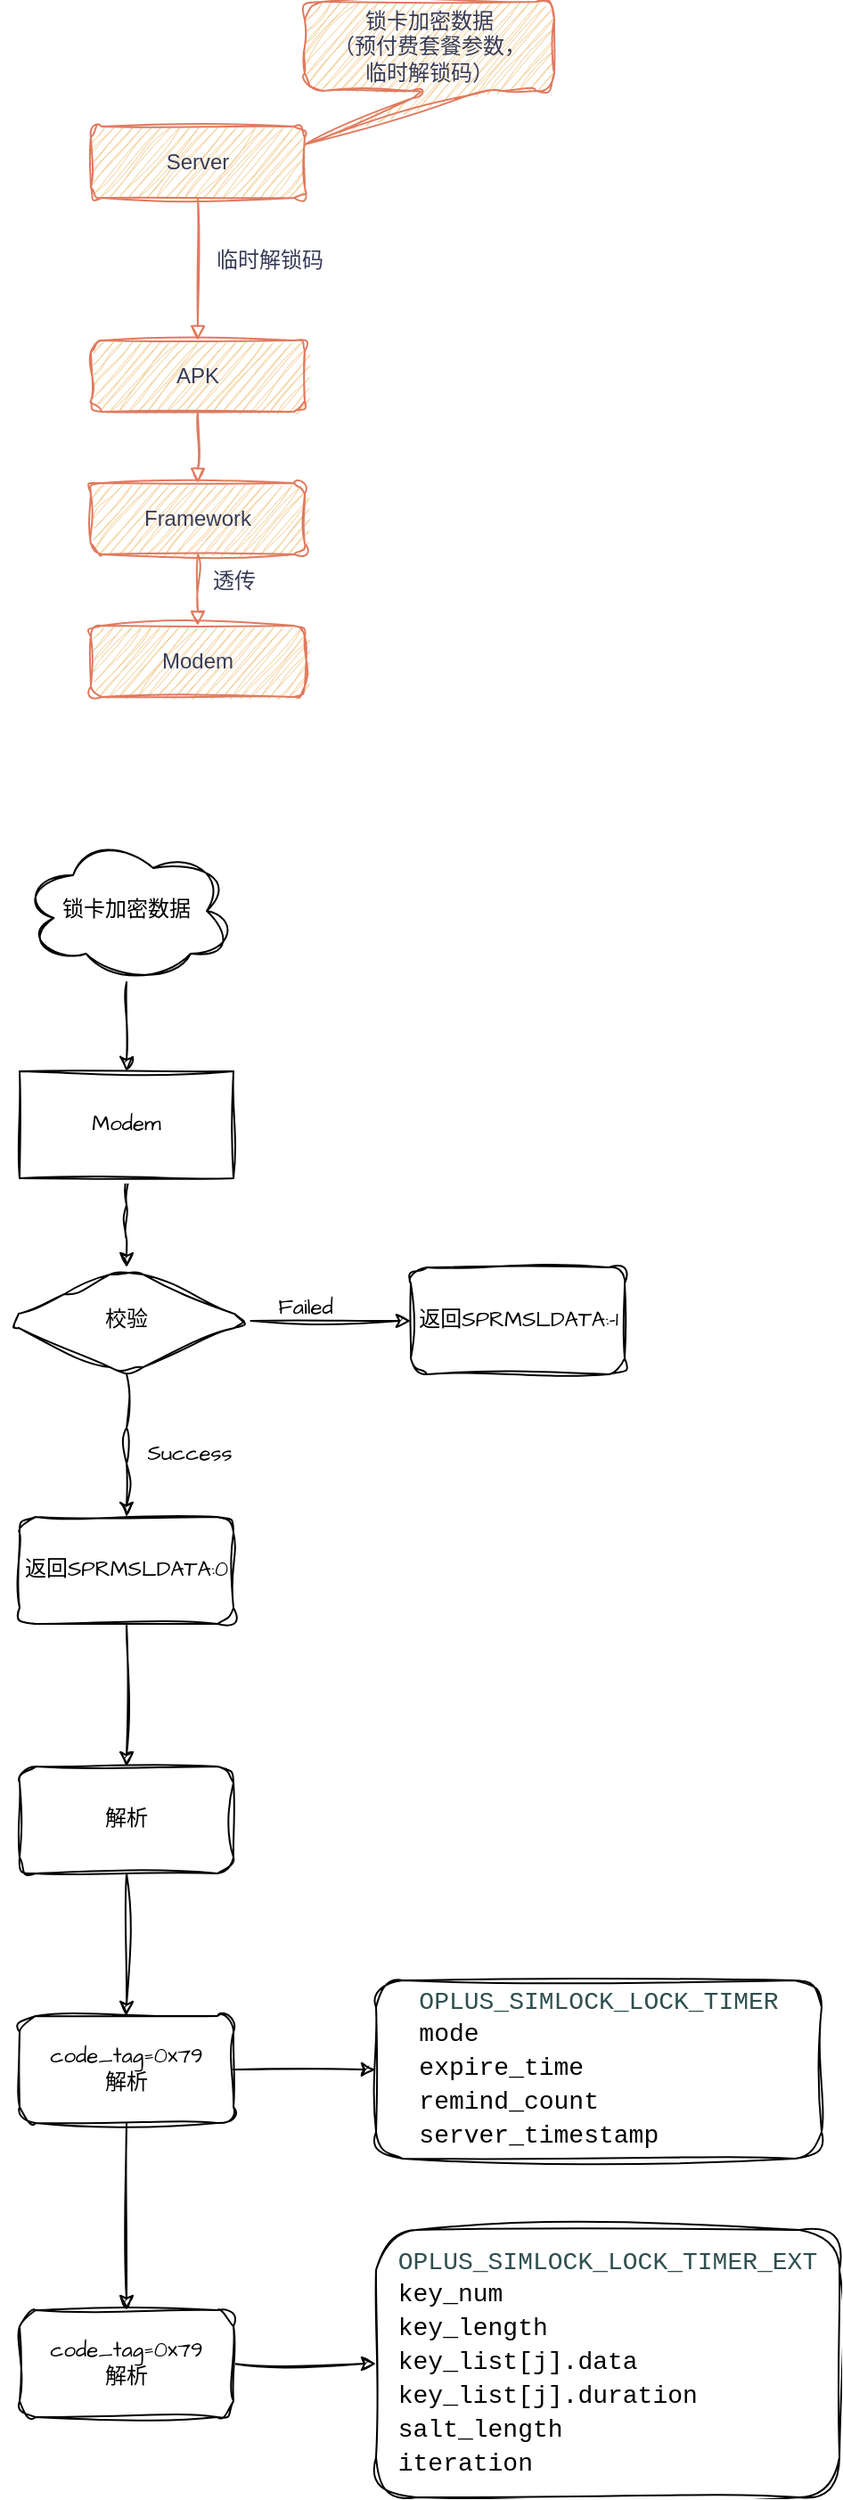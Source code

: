 <mxfile version="25.0.3">
  <diagram id="C5RBs43oDa-KdzZeNtuy" name="Page-1">
    <mxGraphModel dx="1387" dy="796" grid="1" gridSize="10" guides="1" tooltips="1" connect="1" arrows="1" fold="1" page="1" pageScale="1" pageWidth="827" pageHeight="1169" background="none" math="0" shadow="0">
      <root>
        <mxCell id="WIyWlLk6GJQsqaUBKTNV-0" />
        <mxCell id="WIyWlLk6GJQsqaUBKTNV-1" parent="WIyWlLk6GJQsqaUBKTNV-0" />
        <mxCell id="WIyWlLk6GJQsqaUBKTNV-3" value="Server" style="rounded=1;whiteSpace=wrap;html=1;fontSize=12;glass=0;strokeWidth=1;shadow=0;labelBackgroundColor=none;fillColor=#F2CC8F;strokeColor=#E07A5F;fontColor=#393C56;sketch=1;curveFitting=1;jiggle=2;" parent="WIyWlLk6GJQsqaUBKTNV-1" vertex="1">
          <mxGeometry x="160" y="80" width="120" height="40" as="geometry" />
        </mxCell>
        <mxCell id="bElSY56-DvQRiNw679UR-4" style="edgeStyle=orthogonalEdgeStyle;rounded=1;orthogonalLoop=1;jettySize=auto;html=1;exitX=0.5;exitY=1;exitDx=0;exitDy=0;endArrow=block;endFill=0;labelBackgroundColor=none;strokeColor=#E07A5F;fontColor=default;sketch=1;curveFitting=1;jiggle=2;" edge="1" parent="WIyWlLk6GJQsqaUBKTNV-1" source="bElSY56-DvQRiNw679UR-0" target="bElSY56-DvQRiNw679UR-1">
          <mxGeometry relative="1" as="geometry" />
        </mxCell>
        <mxCell id="bElSY56-DvQRiNw679UR-0" value="APK" style="rounded=1;whiteSpace=wrap;html=1;fontSize=12;glass=0;strokeWidth=1;shadow=0;labelBackgroundColor=none;fillColor=#F2CC8F;strokeColor=#E07A5F;fontColor=#393C56;sketch=1;curveFitting=1;jiggle=2;" vertex="1" parent="WIyWlLk6GJQsqaUBKTNV-1">
          <mxGeometry x="160" y="200" width="120" height="40" as="geometry" />
        </mxCell>
        <mxCell id="bElSY56-DvQRiNw679UR-5" value="" style="edgeStyle=orthogonalEdgeStyle;rounded=1;orthogonalLoop=1;jettySize=auto;html=1;endArrow=block;endFill=0;labelBackgroundColor=none;strokeColor=#E07A5F;fontColor=default;sketch=1;curveFitting=1;jiggle=2;" edge="1" parent="WIyWlLk6GJQsqaUBKTNV-1" source="bElSY56-DvQRiNw679UR-1" target="bElSY56-DvQRiNw679UR-2">
          <mxGeometry relative="1" as="geometry" />
        </mxCell>
        <mxCell id="bElSY56-DvQRiNw679UR-1" value="Framework" style="rounded=1;whiteSpace=wrap;html=1;fontSize=12;glass=0;strokeWidth=1;shadow=0;labelBackgroundColor=none;fillColor=#F2CC8F;strokeColor=#E07A5F;fontColor=#393C56;sketch=1;curveFitting=1;jiggle=2;" vertex="1" parent="WIyWlLk6GJQsqaUBKTNV-1">
          <mxGeometry x="160" y="280" width="120" height="40" as="geometry" />
        </mxCell>
        <mxCell id="bElSY56-DvQRiNw679UR-2" value="Modem" style="rounded=1;whiteSpace=wrap;html=1;fontSize=12;glass=0;strokeWidth=1;shadow=0;labelBackgroundColor=none;fillColor=#F2CC8F;strokeColor=#E07A5F;fontColor=#393C56;sketch=1;curveFitting=1;jiggle=2;" vertex="1" parent="WIyWlLk6GJQsqaUBKTNV-1">
          <mxGeometry x="160" y="360" width="120" height="40" as="geometry" />
        </mxCell>
        <mxCell id="bElSY56-DvQRiNw679UR-3" value="" style="endArrow=block;html=1;rounded=1;exitX=0.5;exitY=1;exitDx=0;exitDy=0;endFill=0;labelBackgroundColor=none;strokeColor=#E07A5F;fontColor=default;sketch=1;curveFitting=1;jiggle=2;" edge="1" parent="WIyWlLk6GJQsqaUBKTNV-1" source="WIyWlLk6GJQsqaUBKTNV-3" target="bElSY56-DvQRiNw679UR-0">
          <mxGeometry width="50" height="50" relative="1" as="geometry">
            <mxPoint x="390" y="430" as="sourcePoint" />
            <mxPoint x="440" y="380" as="targetPoint" />
          </mxGeometry>
        </mxCell>
        <mxCell id="bElSY56-DvQRiNw679UR-6" value="锁卡加密数据&lt;div&gt;（预付费套餐参数，&lt;/div&gt;&lt;div&gt;临时解锁码）&lt;/div&gt;" style="shape=callout;whiteSpace=wrap;html=1;perimeter=calloutPerimeter;position2=0;base=30;labelBackgroundColor=none;fillColor=#F2CC8F;strokeColor=#E07A5F;fontColor=#393C56;sketch=1;curveFitting=1;jiggle=2;rounded=1;" vertex="1" parent="WIyWlLk6GJQsqaUBKTNV-1">
          <mxGeometry x="280" y="10" width="140" height="80" as="geometry" />
        </mxCell>
        <mxCell id="bElSY56-DvQRiNw679UR-7" value="临时解锁码" style="text;html=1;align=center;verticalAlign=middle;resizable=0;points=[];autosize=1;strokeColor=none;fillColor=none;labelBackgroundColor=none;fontColor=#393C56;sketch=1;curveFitting=1;jiggle=2;rounded=1;" vertex="1" parent="WIyWlLk6GJQsqaUBKTNV-1">
          <mxGeometry x="220" y="140" width="80" height="30" as="geometry" />
        </mxCell>
        <mxCell id="bElSY56-DvQRiNw679UR-8" value="透传" style="text;html=1;align=center;verticalAlign=middle;resizable=0;points=[];autosize=1;strokeColor=none;fillColor=none;labelBackgroundColor=none;fontColor=#393C56;sketch=1;curveFitting=1;jiggle=2;rounded=1;" vertex="1" parent="WIyWlLk6GJQsqaUBKTNV-1">
          <mxGeometry x="215" y="320" width="50" height="30" as="geometry" />
        </mxCell>
        <mxCell id="bElSY56-DvQRiNw679UR-17" value="" style="edgeStyle=orthogonalEdgeStyle;rounded=1;sketch=1;hachureGap=4;jiggle=2;curveFitting=1;orthogonalLoop=1;jettySize=auto;html=1;fontFamily=Architects Daughter;fontSource=https%3A%2F%2Ffonts.googleapis.com%2Fcss%3Ffamily%3DArchitects%2BDaughter;" edge="1" parent="WIyWlLk6GJQsqaUBKTNV-1" source="bElSY56-DvQRiNw679UR-9" target="bElSY56-DvQRiNw679UR-14">
          <mxGeometry relative="1" as="geometry" />
        </mxCell>
        <mxCell id="bElSY56-DvQRiNw679UR-9" value="Modem" style="rounded=0;whiteSpace=wrap;html=1;sketch=1;hachureGap=4;jiggle=2;curveFitting=1;fontFamily=Architects Daughter;fontSource=https%3A%2F%2Ffonts.googleapis.com%2Fcss%3Ffamily%3DArchitects%2BDaughter;" vertex="1" parent="WIyWlLk6GJQsqaUBKTNV-1">
          <mxGeometry x="120" y="610" width="120" height="60" as="geometry" />
        </mxCell>
        <mxCell id="bElSY56-DvQRiNw679UR-19" value="" style="edgeStyle=orthogonalEdgeStyle;rounded=1;sketch=1;hachureGap=4;jiggle=2;curveFitting=1;orthogonalLoop=1;jettySize=auto;html=1;fontFamily=Architects Daughter;fontSource=https%3A%2F%2Ffonts.googleapis.com%2Fcss%3Ffamily%3DArchitects%2BDaughter;" edge="1" parent="WIyWlLk6GJQsqaUBKTNV-1" source="bElSY56-DvQRiNw679UR-14" target="bElSY56-DvQRiNw679UR-18">
          <mxGeometry relative="1" as="geometry" />
        </mxCell>
        <mxCell id="bElSY56-DvQRiNw679UR-21" value="" style="edgeStyle=orthogonalEdgeStyle;rounded=1;sketch=1;hachureGap=4;jiggle=2;curveFitting=1;orthogonalLoop=1;jettySize=auto;html=1;fontFamily=Architects Daughter;fontSource=https%3A%2F%2Ffonts.googleapis.com%2Fcss%3Ffamily%3DArchitects%2BDaughter;" edge="1" parent="WIyWlLk6GJQsqaUBKTNV-1" source="bElSY56-DvQRiNw679UR-14" target="bElSY56-DvQRiNw679UR-20">
          <mxGeometry relative="1" as="geometry" />
        </mxCell>
        <mxCell id="bElSY56-DvQRiNw679UR-14" value="校验" style="rhombus;whiteSpace=wrap;html=1;rounded=1;sketch=1;hachureGap=4;jiggle=2;curveFitting=1;fontFamily=Architects Daughter;fontSource=https%3A%2F%2Ffonts.googleapis.com%2Fcss%3Ffamily%3DArchitects%2BDaughter;" vertex="1" parent="WIyWlLk6GJQsqaUBKTNV-1">
          <mxGeometry x="110.25" y="720" width="139.5" height="60" as="geometry" />
        </mxCell>
        <mxCell id="bElSY56-DvQRiNw679UR-16" value="" style="edgeStyle=orthogonalEdgeStyle;rounded=1;sketch=1;hachureGap=4;jiggle=2;curveFitting=1;orthogonalLoop=1;jettySize=auto;html=1;fontFamily=Architects Daughter;fontSource=https%3A%2F%2Ffonts.googleapis.com%2Fcss%3Ffamily%3DArchitects%2BDaughter;" edge="1" parent="WIyWlLk6GJQsqaUBKTNV-1" source="bElSY56-DvQRiNw679UR-15" target="bElSY56-DvQRiNw679UR-9">
          <mxGeometry relative="1" as="geometry" />
        </mxCell>
        <mxCell id="bElSY56-DvQRiNw679UR-15" value="锁卡加密数据" style="ellipse;shape=cloud;whiteSpace=wrap;html=1;rounded=1;sketch=1;hachureGap=4;jiggle=2;curveFitting=1;fontFamily=Architects Daughter;fontSource=https%3A%2F%2Ffonts.googleapis.com%2Fcss%3Ffamily%3DArchitects%2BDaughter;" vertex="1" parent="WIyWlLk6GJQsqaUBKTNV-1">
          <mxGeometry x="120" y="480" width="120" height="80" as="geometry" />
        </mxCell>
        <mxCell id="bElSY56-DvQRiNw679UR-18" value="返回SPRMSLDATA:-1" style="whiteSpace=wrap;html=1;fontFamily=Architects Daughter;rounded=1;sketch=1;hachureGap=4;jiggle=2;curveFitting=1;fontSource=https%3A%2F%2Ffonts.googleapis.com%2Fcss%3Ffamily%3DArchitects%2BDaughter;" vertex="1" parent="WIyWlLk6GJQsqaUBKTNV-1">
          <mxGeometry x="339.5" y="720" width="120" height="60" as="geometry" />
        </mxCell>
        <mxCell id="bElSY56-DvQRiNw679UR-26" value="" style="edgeStyle=orthogonalEdgeStyle;rounded=1;sketch=1;hachureGap=4;jiggle=2;curveFitting=1;orthogonalLoop=1;jettySize=auto;html=1;fontFamily=Architects Daughter;fontSource=https%3A%2F%2Ffonts.googleapis.com%2Fcss%3Ffamily%3DArchitects%2BDaughter;" edge="1" parent="WIyWlLk6GJQsqaUBKTNV-1" source="bElSY56-DvQRiNw679UR-20" target="bElSY56-DvQRiNw679UR-25">
          <mxGeometry relative="1" as="geometry" />
        </mxCell>
        <mxCell id="bElSY56-DvQRiNw679UR-20" value="返回SPRMSLDATA:0" style="whiteSpace=wrap;html=1;fontFamily=Architects Daughter;rounded=1;sketch=1;hachureGap=4;jiggle=2;curveFitting=1;fontSource=https%3A%2F%2Ffonts.googleapis.com%2Fcss%3Ffamily%3DArchitects%2BDaughter;" vertex="1" parent="WIyWlLk6GJQsqaUBKTNV-1">
          <mxGeometry x="120" y="860" width="120" height="60" as="geometry" />
        </mxCell>
        <mxCell id="bElSY56-DvQRiNw679UR-22" value="Failed" style="text;html=1;align=center;verticalAlign=middle;resizable=0;points=[];autosize=1;strokeColor=none;fillColor=none;fontFamily=Architects Daughter;fontSource=https%3A%2F%2Ffonts.googleapis.com%2Fcss%3Ffamily%3DArchitects%2BDaughter;" vertex="1" parent="WIyWlLk6GJQsqaUBKTNV-1">
          <mxGeometry x="255" y="728" width="50" height="30" as="geometry" />
        </mxCell>
        <mxCell id="bElSY56-DvQRiNw679UR-23" value="Success" style="text;html=1;align=center;verticalAlign=middle;resizable=0;points=[];autosize=1;strokeColor=none;fillColor=none;fontFamily=Architects Daughter;fontSource=https%3A%2F%2Ffonts.googleapis.com%2Fcss%3Ffamily%3DArchitects%2BDaughter;" vertex="1" parent="WIyWlLk6GJQsqaUBKTNV-1">
          <mxGeometry x="179.75" y="810" width="70" height="30" as="geometry" />
        </mxCell>
        <mxCell id="bElSY56-DvQRiNw679UR-28" value="" style="edgeStyle=orthogonalEdgeStyle;rounded=1;sketch=1;hachureGap=4;jiggle=2;curveFitting=1;orthogonalLoop=1;jettySize=auto;html=1;fontFamily=Architects Daughter;fontSource=https%3A%2F%2Ffonts.googleapis.com%2Fcss%3Ffamily%3DArchitects%2BDaughter;" edge="1" parent="WIyWlLk6GJQsqaUBKTNV-1" source="bElSY56-DvQRiNw679UR-25" target="bElSY56-DvQRiNw679UR-27">
          <mxGeometry relative="1" as="geometry" />
        </mxCell>
        <mxCell id="bElSY56-DvQRiNw679UR-25" value="解析" style="whiteSpace=wrap;html=1;fontFamily=Architects Daughter;rounded=1;sketch=1;hachureGap=4;jiggle=2;curveFitting=1;fontSource=https%3A%2F%2Ffonts.googleapis.com%2Fcss%3Ffamily%3DArchitects%2BDaughter;" vertex="1" parent="WIyWlLk6GJQsqaUBKTNV-1">
          <mxGeometry x="120" y="1000" width="120" height="60" as="geometry" />
        </mxCell>
        <mxCell id="bElSY56-DvQRiNw679UR-30" value="" style="edgeStyle=orthogonalEdgeStyle;rounded=1;sketch=1;hachureGap=4;jiggle=2;curveFitting=1;orthogonalLoop=1;jettySize=auto;html=1;fontFamily=Architects Daughter;fontSource=https%3A%2F%2Ffonts.googleapis.com%2Fcss%3Ffamily%3DArchitects%2BDaughter;" edge="1" parent="WIyWlLk6GJQsqaUBKTNV-1" source="bElSY56-DvQRiNw679UR-27" target="bElSY56-DvQRiNw679UR-29">
          <mxGeometry relative="1" as="geometry" />
        </mxCell>
        <mxCell id="bElSY56-DvQRiNw679UR-32" value="" style="edgeStyle=orthogonalEdgeStyle;rounded=1;sketch=1;hachureGap=4;jiggle=2;curveFitting=1;orthogonalLoop=1;jettySize=auto;html=1;fontFamily=Architects Daughter;fontSource=https%3A%2F%2Ffonts.googleapis.com%2Fcss%3Ffamily%3DArchitects%2BDaughter;" edge="1" parent="WIyWlLk6GJQsqaUBKTNV-1" source="bElSY56-DvQRiNw679UR-27" target="bElSY56-DvQRiNw679UR-31">
          <mxGeometry relative="1" as="geometry" />
        </mxCell>
        <mxCell id="bElSY56-DvQRiNw679UR-27" value="code_tag=0x79&lt;div&gt;解析&lt;/div&gt;" style="whiteSpace=wrap;html=1;fontFamily=Architects Daughter;rounded=1;sketch=1;hachureGap=4;jiggle=2;curveFitting=1;fontSource=https%3A%2F%2Ffonts.googleapis.com%2Fcss%3Ffamily%3DArchitects%2BDaughter;" vertex="1" parent="WIyWlLk6GJQsqaUBKTNV-1">
          <mxGeometry x="120" y="1140" width="120" height="60" as="geometry" />
        </mxCell>
        <mxCell id="bElSY56-DvQRiNw679UR-34" value="" style="edgeStyle=orthogonalEdgeStyle;rounded=1;sketch=1;hachureGap=4;jiggle=2;curveFitting=1;orthogonalLoop=1;jettySize=auto;html=1;fontFamily=Architects Daughter;fontSource=https%3A%2F%2Ffonts.googleapis.com%2Fcss%3Ffamily%3DArchitects%2BDaughter;" edge="1" parent="WIyWlLk6GJQsqaUBKTNV-1" source="bElSY56-DvQRiNw679UR-29" target="bElSY56-DvQRiNw679UR-33">
          <mxGeometry relative="1" as="geometry" />
        </mxCell>
        <mxCell id="bElSY56-DvQRiNw679UR-29" value="code_tag=0x79&lt;div&gt;解析&lt;/div&gt;" style="whiteSpace=wrap;html=1;fontFamily=Architects Daughter;rounded=1;sketch=1;hachureGap=4;jiggle=2;curveFitting=1;fontSource=https%3A%2F%2Ffonts.googleapis.com%2Fcss%3Ffamily%3DArchitects%2BDaughter;" vertex="1" parent="WIyWlLk6GJQsqaUBKTNV-1">
          <mxGeometry x="120" y="1305" width="120" height="60" as="geometry" />
        </mxCell>
        <mxCell id="bElSY56-DvQRiNw679UR-31" value="&lt;span style=&quot;color: rgb(47, 79, 79); font-family: Consolas, &amp;quot;Courier New&amp;quot;, monospace; font-size: 14px; white-space: pre; background-color: rgb(255, 255, 255);&quot;&gt;OPLUS_SIMLOCK_LOCK_TIMER&lt;/span&gt;&lt;div&gt;&lt;div style=&quot;text-align: left; background-color: rgb(255, 255, 255); font-family: Consolas, &amp;quot;Courier New&amp;quot;, monospace; font-size: 14px; line-height: 19px; white-space: pre;&quot;&gt;mode&lt;/div&gt;&lt;/div&gt;&lt;div style=&quot;background-color: rgb(255, 255, 255); font-family: Consolas, &amp;quot;Courier New&amp;quot;, monospace; font-size: 14px; line-height: 19px; white-space: pre;&quot;&gt;&lt;div style=&quot;text-align: left; line-height: 19px;&quot;&gt;expire_time&lt;/div&gt;&lt;div style=&quot;line-height: 19px;&quot;&gt;&lt;div style=&quot;text-align: left; line-height: 19px;&quot;&gt;remind_count&lt;/div&gt;&lt;div style=&quot;line-height: 19px;&quot;&gt;&lt;div style=&quot;text-align: left; line-height: 19px;&quot;&gt;server_timestamp&lt;/div&gt;&lt;/div&gt;&lt;/div&gt;&lt;/div&gt;" style="whiteSpace=wrap;html=1;fontFamily=Architects Daughter;rounded=1;sketch=1;hachureGap=4;jiggle=2;curveFitting=1;fontSource=https%3A%2F%2Ffonts.googleapis.com%2Fcss%3Ffamily%3DArchitects%2BDaughter;" vertex="1" parent="WIyWlLk6GJQsqaUBKTNV-1">
          <mxGeometry x="320" y="1120" width="250" height="100" as="geometry" />
        </mxCell>
        <mxCell id="bElSY56-DvQRiNw679UR-33" value="&lt;span style=&quot;color: rgb(47, 79, 79); font-family: Consolas, &amp;quot;Courier New&amp;quot;, monospace; font-size: 14px; white-space: pre; background-color: rgb(255, 255, 255);&quot;&gt;OPLUS_SIMLOCK_LOCK_TIMER_EXT&lt;/span&gt;&lt;div&gt;&lt;div style=&quot;text-align: left; background-color: rgb(255, 255, 255); font-family: Consolas, &amp;quot;Courier New&amp;quot;, monospace; font-size: 14px; line-height: 19px; white-space: pre;&quot;&gt;key_num&lt;/div&gt;&lt;/div&gt;&lt;div style=&quot;background-color: rgb(255, 255, 255); font-family: Consolas, &amp;quot;Courier New&amp;quot;, monospace; font-size: 14px; line-height: 19px; white-space: pre;&quot;&gt;&lt;div style=&quot;text-align: left; line-height: 19px;&quot;&gt;key_length&lt;/div&gt;&lt;div style=&quot;line-height: 19px;&quot;&gt;&lt;div style=&quot;text-align: left; line-height: 19px;&quot;&gt;key_list[j].data&lt;/div&gt;&lt;div style=&quot;line-height: 19px;&quot;&gt;&lt;div style=&quot;text-align: left; line-height: 19px;&quot;&gt;key_list[j].duration&lt;/div&gt;&lt;div style=&quot;line-height: 19px;&quot;&gt;&lt;div style=&quot;text-align: left; line-height: 19px;&quot;&gt;salt_length&lt;/div&gt;&lt;div style=&quot;line-height: 19px;&quot;&gt;&lt;div style=&quot;text-align: left; line-height: 19px;&quot;&gt;iteration&lt;/div&gt;&lt;/div&gt;&lt;/div&gt;&lt;/div&gt;&lt;/div&gt;&lt;/div&gt;" style="whiteSpace=wrap;html=1;fontFamily=Architects Daughter;rounded=1;sketch=1;hachureGap=4;jiggle=2;curveFitting=1;fontSource=https%3A%2F%2Ffonts.googleapis.com%2Fcss%3Ffamily%3DArchitects%2BDaughter;" vertex="1" parent="WIyWlLk6GJQsqaUBKTNV-1">
          <mxGeometry x="320" y="1260" width="260" height="150" as="geometry" />
        </mxCell>
      </root>
    </mxGraphModel>
  </diagram>
</mxfile>

